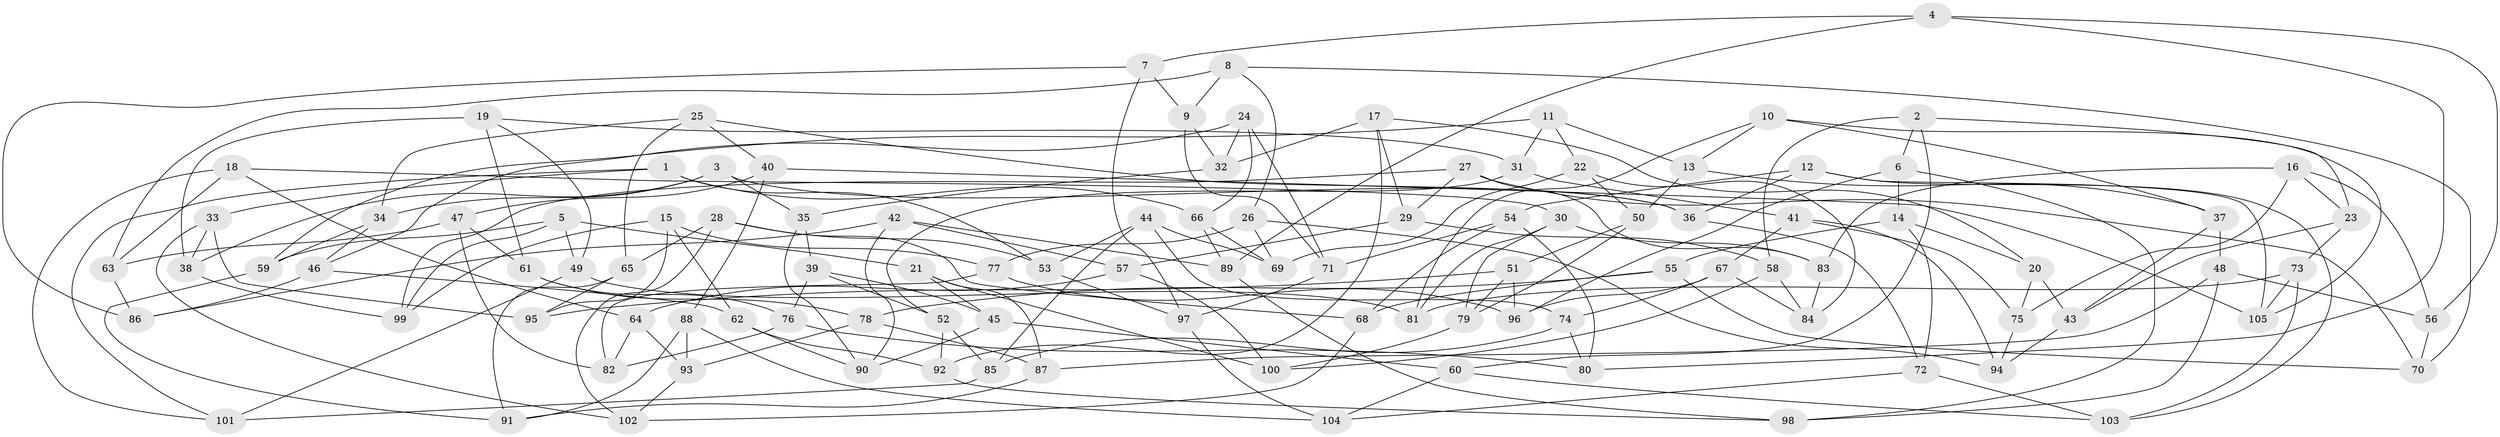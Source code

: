 // coarse degree distribution, {4: 0.5238095238095238, 8: 0.047619047619047616, 9: 0.031746031746031744, 6: 0.23809523809523808, 5: 0.07936507936507936, 12: 0.031746031746031744, 3: 0.031746031746031744, 7: 0.015873015873015872}
// Generated by graph-tools (version 1.1) at 2025/20/03/04/25 18:20:33]
// undirected, 105 vertices, 210 edges
graph export_dot {
graph [start="1"]
  node [color=gray90,style=filled];
  1;
  2;
  3;
  4;
  5;
  6;
  7;
  8;
  9;
  10;
  11;
  12;
  13;
  14;
  15;
  16;
  17;
  18;
  19;
  20;
  21;
  22;
  23;
  24;
  25;
  26;
  27;
  28;
  29;
  30;
  31;
  32;
  33;
  34;
  35;
  36;
  37;
  38;
  39;
  40;
  41;
  42;
  43;
  44;
  45;
  46;
  47;
  48;
  49;
  50;
  51;
  52;
  53;
  54;
  55;
  56;
  57;
  58;
  59;
  60;
  61;
  62;
  63;
  64;
  65;
  66;
  67;
  68;
  69;
  70;
  71;
  72;
  73;
  74;
  75;
  76;
  77;
  78;
  79;
  80;
  81;
  82;
  83;
  84;
  85;
  86;
  87;
  88;
  89;
  90;
  91;
  92;
  93;
  94;
  95;
  96;
  97;
  98;
  99;
  100;
  101;
  102;
  103;
  104;
  105;
  1 -- 101;
  1 -- 53;
  1 -- 33;
  1 -- 66;
  2 -- 60;
  2 -- 6;
  2 -- 58;
  2 -- 23;
  3 -- 36;
  3 -- 34;
  3 -- 35;
  3 -- 38;
  4 -- 89;
  4 -- 7;
  4 -- 56;
  4 -- 80;
  5 -- 99;
  5 -- 49;
  5 -- 21;
  5 -- 59;
  6 -- 14;
  6 -- 96;
  6 -- 98;
  7 -- 97;
  7 -- 86;
  7 -- 9;
  8 -- 26;
  8 -- 63;
  8 -- 9;
  8 -- 70;
  9 -- 32;
  9 -- 71;
  10 -- 81;
  10 -- 13;
  10 -- 37;
  10 -- 105;
  11 -- 59;
  11 -- 31;
  11 -- 22;
  11 -- 13;
  12 -- 54;
  12 -- 103;
  12 -- 36;
  12 -- 105;
  13 -- 37;
  13 -- 50;
  14 -- 20;
  14 -- 72;
  14 -- 55;
  15 -- 95;
  15 -- 77;
  15 -- 62;
  15 -- 99;
  16 -- 23;
  16 -- 75;
  16 -- 56;
  16 -- 83;
  17 -- 32;
  17 -- 20;
  17 -- 92;
  17 -- 29;
  18 -- 101;
  18 -- 63;
  18 -- 64;
  18 -- 30;
  19 -- 31;
  19 -- 61;
  19 -- 49;
  19 -- 38;
  20 -- 43;
  20 -- 75;
  21 -- 87;
  21 -- 100;
  21 -- 45;
  22 -- 50;
  22 -- 84;
  22 -- 69;
  23 -- 43;
  23 -- 73;
  24 -- 66;
  24 -- 46;
  24 -- 32;
  24 -- 71;
  25 -- 36;
  25 -- 40;
  25 -- 65;
  25 -- 34;
  26 -- 69;
  26 -- 94;
  26 -- 77;
  27 -- 99;
  27 -- 29;
  27 -- 83;
  27 -- 70;
  28 -- 65;
  28 -- 102;
  28 -- 53;
  28 -- 68;
  29 -- 57;
  29 -- 58;
  30 -- 79;
  30 -- 81;
  30 -- 83;
  31 -- 41;
  31 -- 52;
  32 -- 35;
  33 -- 38;
  33 -- 102;
  33 -- 95;
  34 -- 59;
  34 -- 46;
  35 -- 39;
  35 -- 90;
  36 -- 72;
  37 -- 48;
  37 -- 43;
  38 -- 99;
  39 -- 45;
  39 -- 76;
  39 -- 52;
  40 -- 105;
  40 -- 47;
  40 -- 88;
  41 -- 67;
  41 -- 75;
  41 -- 94;
  42 -- 90;
  42 -- 89;
  42 -- 86;
  42 -- 57;
  43 -- 94;
  44 -- 85;
  44 -- 69;
  44 -- 53;
  44 -- 74;
  45 -- 90;
  45 -- 60;
  46 -- 62;
  46 -- 86;
  47 -- 82;
  47 -- 63;
  47 -- 61;
  48 -- 56;
  48 -- 87;
  48 -- 98;
  49 -- 101;
  49 -- 81;
  50 -- 79;
  50 -- 51;
  51 -- 95;
  51 -- 79;
  51 -- 96;
  52 -- 92;
  52 -- 85;
  53 -- 97;
  54 -- 80;
  54 -- 71;
  54 -- 68;
  55 -- 70;
  55 -- 68;
  55 -- 78;
  56 -- 70;
  57 -- 100;
  57 -- 64;
  58 -- 84;
  58 -- 100;
  59 -- 91;
  60 -- 103;
  60 -- 104;
  61 -- 76;
  61 -- 78;
  62 -- 92;
  62 -- 90;
  63 -- 86;
  64 -- 82;
  64 -- 93;
  65 -- 95;
  65 -- 91;
  66 -- 89;
  66 -- 69;
  67 -- 84;
  67 -- 74;
  67 -- 96;
  68 -- 102;
  71 -- 97;
  72 -- 104;
  72 -- 103;
  73 -- 81;
  73 -- 103;
  73 -- 105;
  74 -- 80;
  74 -- 85;
  75 -- 94;
  76 -- 80;
  76 -- 82;
  77 -- 96;
  77 -- 82;
  78 -- 93;
  78 -- 87;
  79 -- 100;
  83 -- 84;
  85 -- 101;
  87 -- 91;
  88 -- 93;
  88 -- 104;
  88 -- 91;
  89 -- 98;
  92 -- 98;
  93 -- 102;
  97 -- 104;
}
